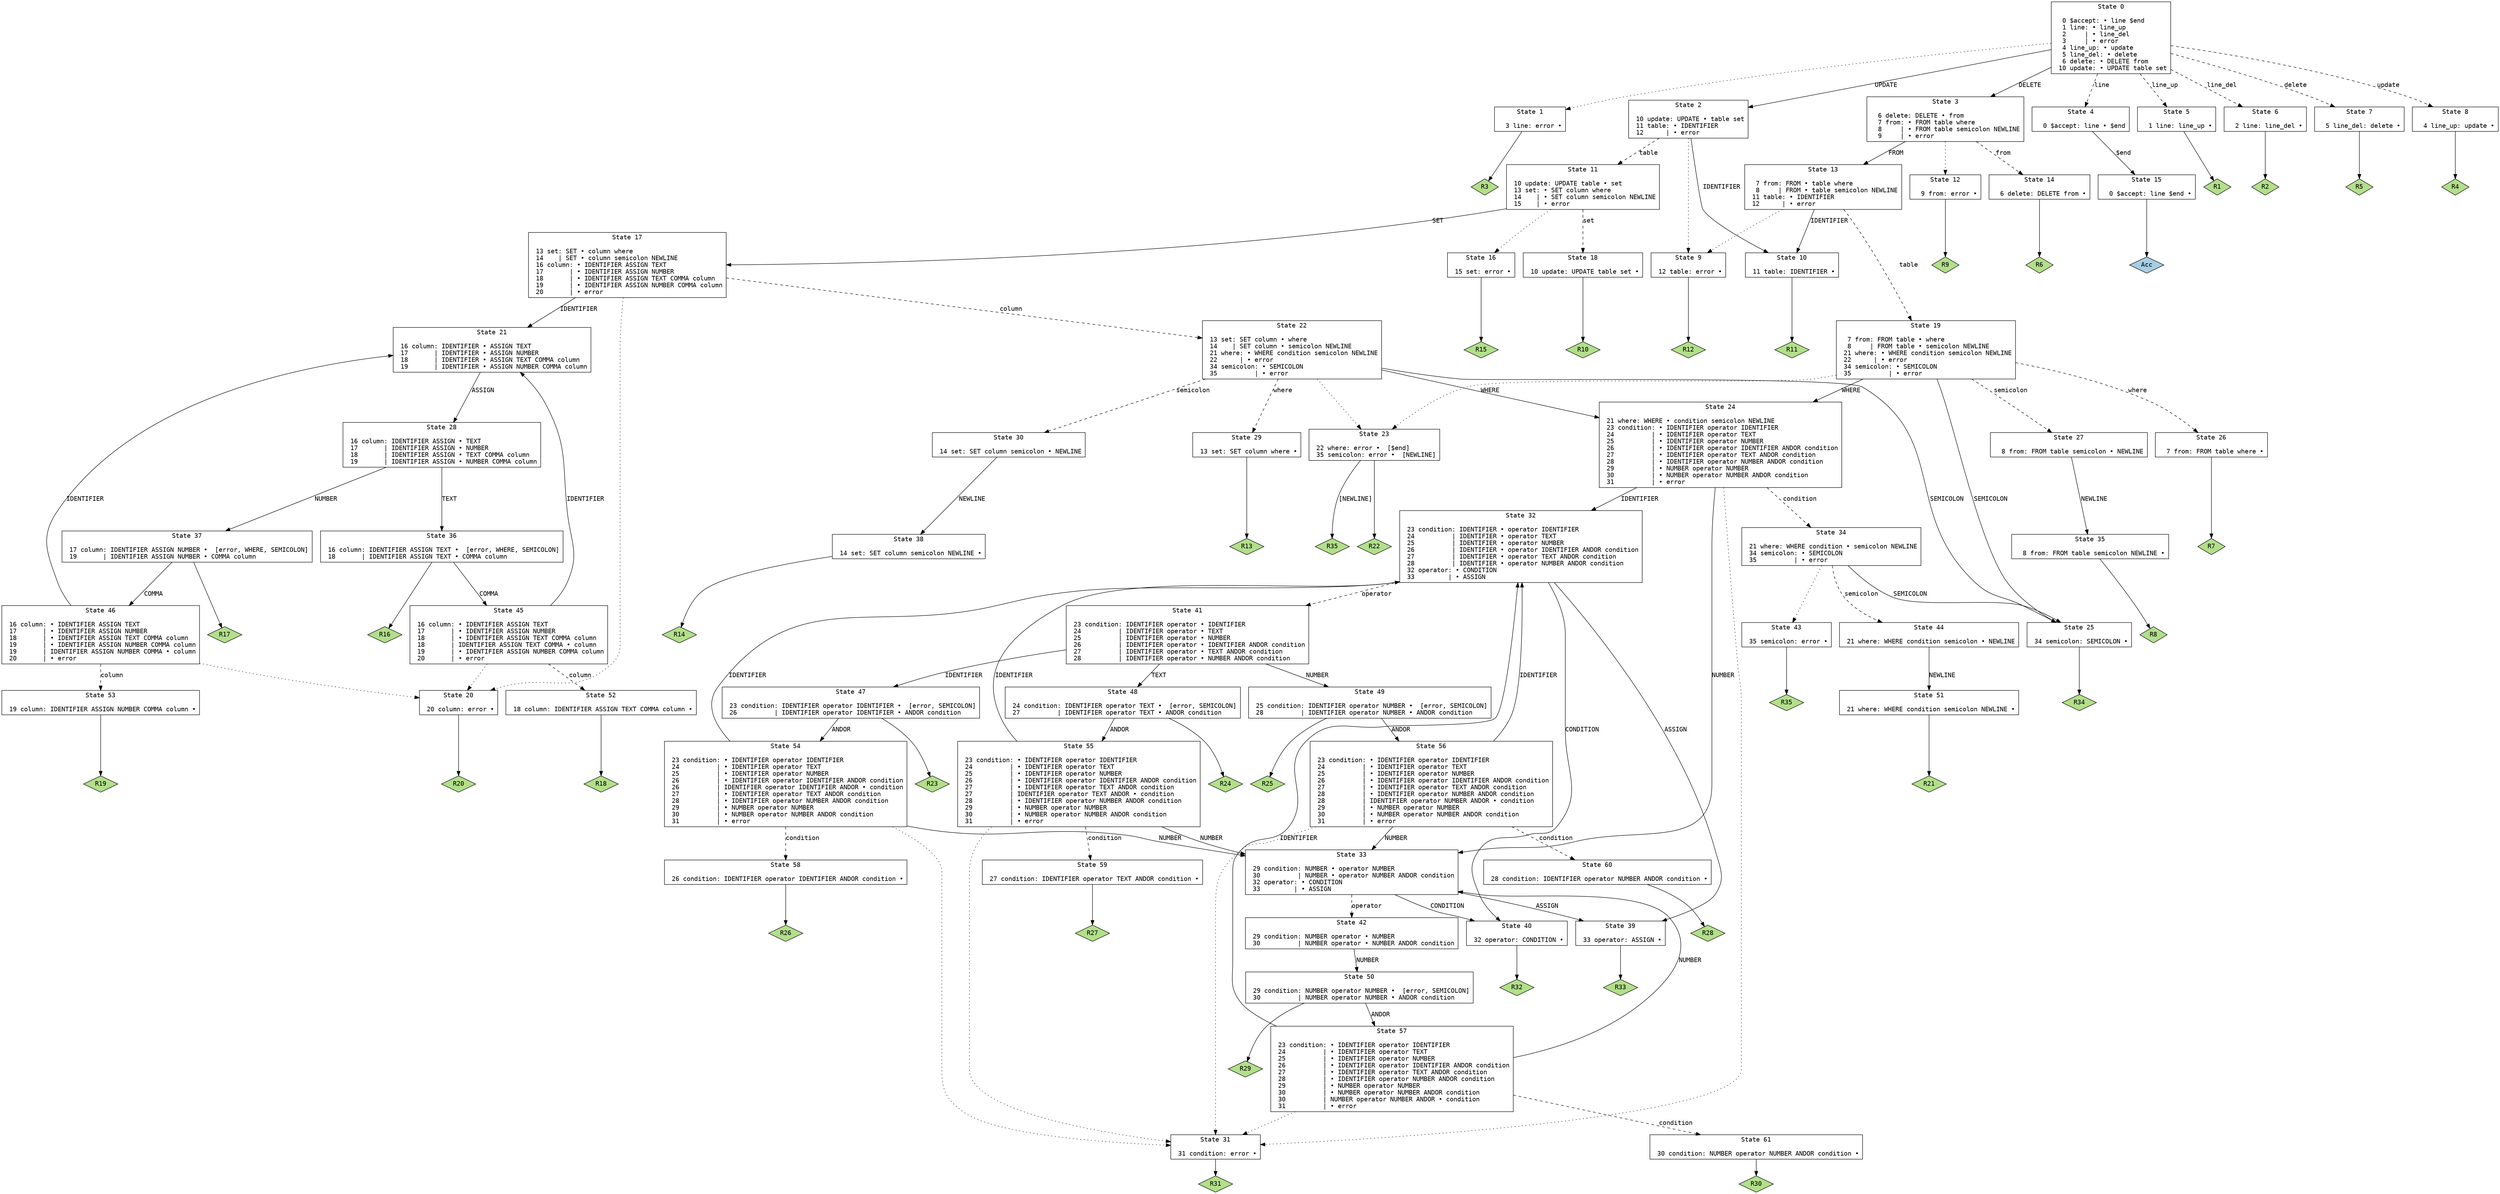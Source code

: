 // Generated by GNU Bison 3.8.2.
// Report bugs to <bug-bison@gnu.org>.
// Home page: <https://www.gnu.org/software/bison/>.

digraph "main.y"
{
  node [fontname = courier, shape = box, colorscheme = paired6]
  edge [fontname = courier]

  0 [label="State 0\n\l  0 $accept: • line $end\l  1 line: • line_up\l  2     | • line_del\l  3     | • error\l  4 line_up: • update\l  5 line_del: • delete\l  6 delete: • DELETE from\l 10 update: • UPDATE table set\l"]
  0 -> 1 [style=dotted]
  0 -> 2 [style=solid label="UPDATE"]
  0 -> 3 [style=solid label="DELETE"]
  0 -> 4 [style=dashed label="line"]
  0 -> 5 [style=dashed label="line_up"]
  0 -> 6 [style=dashed label="line_del"]
  0 -> 7 [style=dashed label="delete"]
  0 -> 8 [style=dashed label="update"]
  1 [label="State 1\n\l  3 line: error •\l"]
  1 -> "1R3" [style=solid]
 "1R3" [label="R3", fillcolor=3, shape=diamond, style=filled]
  2 [label="State 2\n\l 10 update: UPDATE • table set\l 11 table: • IDENTIFIER\l 12      | • error\l"]
  2 -> 9 [style=dotted]
  2 -> 10 [style=solid label="IDENTIFIER"]
  2 -> 11 [style=dashed label="table"]
  3 [label="State 3\n\l  6 delete: DELETE • from\l  7 from: • FROM table where\l  8     | • FROM table semicolon NEWLINE\l  9     | • error\l"]
  3 -> 12 [style=dotted]
  3 -> 13 [style=solid label="FROM"]
  3 -> 14 [style=dashed label="from"]
  4 [label="State 4\n\l  0 $accept: line • $end\l"]
  4 -> 15 [style=solid label="$end"]
  5 [label="State 5\n\l  1 line: line_up •\l"]
  5 -> "5R1" [style=solid]
 "5R1" [label="R1", fillcolor=3, shape=diamond, style=filled]
  6 [label="State 6\n\l  2 line: line_del •\l"]
  6 -> "6R2" [style=solid]
 "6R2" [label="R2", fillcolor=3, shape=diamond, style=filled]
  7 [label="State 7\n\l  5 line_del: delete •\l"]
  7 -> "7R5" [style=solid]
 "7R5" [label="R5", fillcolor=3, shape=diamond, style=filled]
  8 [label="State 8\n\l  4 line_up: update •\l"]
  8 -> "8R4" [style=solid]
 "8R4" [label="R4", fillcolor=3, shape=diamond, style=filled]
  9 [label="State 9\n\l 12 table: error •\l"]
  9 -> "9R12" [style=solid]
 "9R12" [label="R12", fillcolor=3, shape=diamond, style=filled]
  10 [label="State 10\n\l 11 table: IDENTIFIER •\l"]
  10 -> "10R11" [style=solid]
 "10R11" [label="R11", fillcolor=3, shape=diamond, style=filled]
  11 [label="State 11\n\l 10 update: UPDATE table • set\l 13 set: • SET column where\l 14    | • SET column semicolon NEWLINE\l 15    | • error\l"]
  11 -> 16 [style=dotted]
  11 -> 17 [style=solid label="SET"]
  11 -> 18 [style=dashed label="set"]
  12 [label="State 12\n\l  9 from: error •\l"]
  12 -> "12R9" [style=solid]
 "12R9" [label="R9", fillcolor=3, shape=diamond, style=filled]
  13 [label="State 13\n\l  7 from: FROM • table where\l  8     | FROM • table semicolon NEWLINE\l 11 table: • IDENTIFIER\l 12      | • error\l"]
  13 -> 9 [style=dotted]
  13 -> 10 [style=solid label="IDENTIFIER"]
  13 -> 19 [style=dashed label="table"]
  14 [label="State 14\n\l  6 delete: DELETE from •\l"]
  14 -> "14R6" [style=solid]
 "14R6" [label="R6", fillcolor=3, shape=diamond, style=filled]
  15 [label="State 15\n\l  0 $accept: line $end •\l"]
  15 -> "15R0" [style=solid]
 "15R0" [label="Acc", fillcolor=1, shape=diamond, style=filled]
  16 [label="State 16\n\l 15 set: error •\l"]
  16 -> "16R15" [style=solid]
 "16R15" [label="R15", fillcolor=3, shape=diamond, style=filled]
  17 [label="State 17\n\l 13 set: SET • column where\l 14    | SET • column semicolon NEWLINE\l 16 column: • IDENTIFIER ASSIGN TEXT\l 17       | • IDENTIFIER ASSIGN NUMBER\l 18       | • IDENTIFIER ASSIGN TEXT COMMA column\l 19       | • IDENTIFIER ASSIGN NUMBER COMMA column\l 20       | • error\l"]
  17 -> 20 [style=dotted]
  17 -> 21 [style=solid label="IDENTIFIER"]
  17 -> 22 [style=dashed label="column"]
  18 [label="State 18\n\l 10 update: UPDATE table set •\l"]
  18 -> "18R10" [style=solid]
 "18R10" [label="R10", fillcolor=3, shape=diamond, style=filled]
  19 [label="State 19\n\l  7 from: FROM table • where\l  8     | FROM table • semicolon NEWLINE\l 21 where: • WHERE condition semicolon NEWLINE\l 22      | • error\l 34 semicolon: • SEMICOLON\l 35          | • error\l"]
  19 -> 23 [style=dotted]
  19 -> 24 [style=solid label="WHERE"]
  19 -> 25 [style=solid label="SEMICOLON"]
  19 -> 26 [style=dashed label="where"]
  19 -> 27 [style=dashed label="semicolon"]
  20 [label="State 20\n\l 20 column: error •\l"]
  20 -> "20R20" [style=solid]
 "20R20" [label="R20", fillcolor=3, shape=diamond, style=filled]
  21 [label="State 21\n\l 16 column: IDENTIFIER • ASSIGN TEXT\l 17       | IDENTIFIER • ASSIGN NUMBER\l 18       | IDENTIFIER • ASSIGN TEXT COMMA column\l 19       | IDENTIFIER • ASSIGN NUMBER COMMA column\l"]
  21 -> 28 [style=solid label="ASSIGN"]
  22 [label="State 22\n\l 13 set: SET column • where\l 14    | SET column • semicolon NEWLINE\l 21 where: • WHERE condition semicolon NEWLINE\l 22      | • error\l 34 semicolon: • SEMICOLON\l 35          | • error\l"]
  22 -> 23 [style=dotted]
  22 -> 24 [style=solid label="WHERE"]
  22 -> 25 [style=solid label="SEMICOLON"]
  22 -> 29 [style=dashed label="where"]
  22 -> 30 [style=dashed label="semicolon"]
  23 [label="State 23\n\l 22 where: error •  [$end]\l 35 semicolon: error •  [NEWLINE]\l"]
  23 -> "23R22" [style=solid]
 "23R22" [label="R22", fillcolor=3, shape=diamond, style=filled]
  23 -> "23R35" [label="[NEWLINE]", style=solid]
 "23R35" [label="R35", fillcolor=3, shape=diamond, style=filled]
  24 [label="State 24\n\l 21 where: WHERE • condition semicolon NEWLINE\l 23 condition: • IDENTIFIER operator IDENTIFIER\l 24          | • IDENTIFIER operator TEXT\l 25          | • IDENTIFIER operator NUMBER\l 26          | • IDENTIFIER operator IDENTIFIER ANDOR condition\l 27          | • IDENTIFIER operator TEXT ANDOR condition\l 28          | • IDENTIFIER operator NUMBER ANDOR condition\l 29          | • NUMBER operator NUMBER\l 30          | • NUMBER operator NUMBER ANDOR condition\l 31          | • error\l"]
  24 -> 31 [style=dotted]
  24 -> 32 [style=solid label="IDENTIFIER"]
  24 -> 33 [style=solid label="NUMBER"]
  24 -> 34 [style=dashed label="condition"]
  25 [label="State 25\n\l 34 semicolon: SEMICOLON •\l"]
  25 -> "25R34" [style=solid]
 "25R34" [label="R34", fillcolor=3, shape=diamond, style=filled]
  26 [label="State 26\n\l  7 from: FROM table where •\l"]
  26 -> "26R7" [style=solid]
 "26R7" [label="R7", fillcolor=3, shape=diamond, style=filled]
  27 [label="State 27\n\l  8 from: FROM table semicolon • NEWLINE\l"]
  27 -> 35 [style=solid label="NEWLINE"]
  28 [label="State 28\n\l 16 column: IDENTIFIER ASSIGN • TEXT\l 17       | IDENTIFIER ASSIGN • NUMBER\l 18       | IDENTIFIER ASSIGN • TEXT COMMA column\l 19       | IDENTIFIER ASSIGN • NUMBER COMMA column\l"]
  28 -> 36 [style=solid label="TEXT"]
  28 -> 37 [style=solid label="NUMBER"]
  29 [label="State 29\n\l 13 set: SET column where •\l"]
  29 -> "29R13" [style=solid]
 "29R13" [label="R13", fillcolor=3, shape=diamond, style=filled]
  30 [label="State 30\n\l 14 set: SET column semicolon • NEWLINE\l"]
  30 -> 38 [style=solid label="NEWLINE"]
  31 [label="State 31\n\l 31 condition: error •\l"]
  31 -> "31R31" [style=solid]
 "31R31" [label="R31", fillcolor=3, shape=diamond, style=filled]
  32 [label="State 32\n\l 23 condition: IDENTIFIER • operator IDENTIFIER\l 24          | IDENTIFIER • operator TEXT\l 25          | IDENTIFIER • operator NUMBER\l 26          | IDENTIFIER • operator IDENTIFIER ANDOR condition\l 27          | IDENTIFIER • operator TEXT ANDOR condition\l 28          | IDENTIFIER • operator NUMBER ANDOR condition\l 32 operator: • CONDITION\l 33         | • ASSIGN\l"]
  32 -> 39 [style=solid label="ASSIGN"]
  32 -> 40 [style=solid label="CONDITION"]
  32 -> 41 [style=dashed label="operator"]
  33 [label="State 33\n\l 29 condition: NUMBER • operator NUMBER\l 30          | NUMBER • operator NUMBER ANDOR condition\l 32 operator: • CONDITION\l 33         | • ASSIGN\l"]
  33 -> 39 [style=solid label="ASSIGN"]
  33 -> 40 [style=solid label="CONDITION"]
  33 -> 42 [style=dashed label="operator"]
  34 [label="State 34\n\l 21 where: WHERE condition • semicolon NEWLINE\l 34 semicolon: • SEMICOLON\l 35          | • error\l"]
  34 -> 43 [style=dotted]
  34 -> 25 [style=solid label="SEMICOLON"]
  34 -> 44 [style=dashed label="semicolon"]
  35 [label="State 35\n\l  8 from: FROM table semicolon NEWLINE •\l"]
  35 -> "35R8" [style=solid]
 "35R8" [label="R8", fillcolor=3, shape=diamond, style=filled]
  36 [label="State 36\n\l 16 column: IDENTIFIER ASSIGN TEXT •  [error, WHERE, SEMICOLON]\l 18       | IDENTIFIER ASSIGN TEXT • COMMA column\l"]
  36 -> 45 [style=solid label="COMMA"]
  36 -> "36R16" [style=solid]
 "36R16" [label="R16", fillcolor=3, shape=diamond, style=filled]
  37 [label="State 37\n\l 17 column: IDENTIFIER ASSIGN NUMBER •  [error, WHERE, SEMICOLON]\l 19       | IDENTIFIER ASSIGN NUMBER • COMMA column\l"]
  37 -> 46 [style=solid label="COMMA"]
  37 -> "37R17" [style=solid]
 "37R17" [label="R17", fillcolor=3, shape=diamond, style=filled]
  38 [label="State 38\n\l 14 set: SET column semicolon NEWLINE •\l"]
  38 -> "38R14" [style=solid]
 "38R14" [label="R14", fillcolor=3, shape=diamond, style=filled]
  39 [label="State 39\n\l 33 operator: ASSIGN •\l"]
  39 -> "39R33" [style=solid]
 "39R33" [label="R33", fillcolor=3, shape=diamond, style=filled]
  40 [label="State 40\n\l 32 operator: CONDITION •\l"]
  40 -> "40R32" [style=solid]
 "40R32" [label="R32", fillcolor=3, shape=diamond, style=filled]
  41 [label="State 41\n\l 23 condition: IDENTIFIER operator • IDENTIFIER\l 24          | IDENTIFIER operator • TEXT\l 25          | IDENTIFIER operator • NUMBER\l 26          | IDENTIFIER operator • IDENTIFIER ANDOR condition\l 27          | IDENTIFIER operator • TEXT ANDOR condition\l 28          | IDENTIFIER operator • NUMBER ANDOR condition\l"]
  41 -> 47 [style=solid label="IDENTIFIER"]
  41 -> 48 [style=solid label="TEXT"]
  41 -> 49 [style=solid label="NUMBER"]
  42 [label="State 42\n\l 29 condition: NUMBER operator • NUMBER\l 30          | NUMBER operator • NUMBER ANDOR condition\l"]
  42 -> 50 [style=solid label="NUMBER"]
  43 [label="State 43\n\l 35 semicolon: error •\l"]
  43 -> "43R35" [style=solid]
 "43R35" [label="R35", fillcolor=3, shape=diamond, style=filled]
  44 [label="State 44\n\l 21 where: WHERE condition semicolon • NEWLINE\l"]
  44 -> 51 [style=solid label="NEWLINE"]
  45 [label="State 45\n\l 16 column: • IDENTIFIER ASSIGN TEXT\l 17       | • IDENTIFIER ASSIGN NUMBER\l 18       | • IDENTIFIER ASSIGN TEXT COMMA column\l 18       | IDENTIFIER ASSIGN TEXT COMMA • column\l 19       | • IDENTIFIER ASSIGN NUMBER COMMA column\l 20       | • error\l"]
  45 -> 20 [style=dotted]
  45 -> 21 [style=solid label="IDENTIFIER"]
  45 -> 52 [style=dashed label="column"]
  46 [label="State 46\n\l 16 column: • IDENTIFIER ASSIGN TEXT\l 17       | • IDENTIFIER ASSIGN NUMBER\l 18       | • IDENTIFIER ASSIGN TEXT COMMA column\l 19       | • IDENTIFIER ASSIGN NUMBER COMMA column\l 19       | IDENTIFIER ASSIGN NUMBER COMMA • column\l 20       | • error\l"]
  46 -> 20 [style=dotted]
  46 -> 21 [style=solid label="IDENTIFIER"]
  46 -> 53 [style=dashed label="column"]
  47 [label="State 47\n\l 23 condition: IDENTIFIER operator IDENTIFIER •  [error, SEMICOLON]\l 26          | IDENTIFIER operator IDENTIFIER • ANDOR condition\l"]
  47 -> 54 [style=solid label="ANDOR"]
  47 -> "47R23" [style=solid]
 "47R23" [label="R23", fillcolor=3, shape=diamond, style=filled]
  48 [label="State 48\n\l 24 condition: IDENTIFIER operator TEXT •  [error, SEMICOLON]\l 27          | IDENTIFIER operator TEXT • ANDOR condition\l"]
  48 -> 55 [style=solid label="ANDOR"]
  48 -> "48R24" [style=solid]
 "48R24" [label="R24", fillcolor=3, shape=diamond, style=filled]
  49 [label="State 49\n\l 25 condition: IDENTIFIER operator NUMBER •  [error, SEMICOLON]\l 28          | IDENTIFIER operator NUMBER • ANDOR condition\l"]
  49 -> 56 [style=solid label="ANDOR"]
  49 -> "49R25" [style=solid]
 "49R25" [label="R25", fillcolor=3, shape=diamond, style=filled]
  50 [label="State 50\n\l 29 condition: NUMBER operator NUMBER •  [error, SEMICOLON]\l 30          | NUMBER operator NUMBER • ANDOR condition\l"]
  50 -> 57 [style=solid label="ANDOR"]
  50 -> "50R29" [style=solid]
 "50R29" [label="R29", fillcolor=3, shape=diamond, style=filled]
  51 [label="State 51\n\l 21 where: WHERE condition semicolon NEWLINE •\l"]
  51 -> "51R21" [style=solid]
 "51R21" [label="R21", fillcolor=3, shape=diamond, style=filled]
  52 [label="State 52\n\l 18 column: IDENTIFIER ASSIGN TEXT COMMA column •\l"]
  52 -> "52R18" [style=solid]
 "52R18" [label="R18", fillcolor=3, shape=diamond, style=filled]
  53 [label="State 53\n\l 19 column: IDENTIFIER ASSIGN NUMBER COMMA column •\l"]
  53 -> "53R19" [style=solid]
 "53R19" [label="R19", fillcolor=3, shape=diamond, style=filled]
  54 [label="State 54\n\l 23 condition: • IDENTIFIER operator IDENTIFIER\l 24          | • IDENTIFIER operator TEXT\l 25          | • IDENTIFIER operator NUMBER\l 26          | • IDENTIFIER operator IDENTIFIER ANDOR condition\l 26          | IDENTIFIER operator IDENTIFIER ANDOR • condition\l 27          | • IDENTIFIER operator TEXT ANDOR condition\l 28          | • IDENTIFIER operator NUMBER ANDOR condition\l 29          | • NUMBER operator NUMBER\l 30          | • NUMBER operator NUMBER ANDOR condition\l 31          | • error\l"]
  54 -> 31 [style=dotted]
  54 -> 32 [style=solid label="IDENTIFIER"]
  54 -> 33 [style=solid label="NUMBER"]
  54 -> 58 [style=dashed label="condition"]
  55 [label="State 55\n\l 23 condition: • IDENTIFIER operator IDENTIFIER\l 24          | • IDENTIFIER operator TEXT\l 25          | • IDENTIFIER operator NUMBER\l 26          | • IDENTIFIER operator IDENTIFIER ANDOR condition\l 27          | • IDENTIFIER operator TEXT ANDOR condition\l 27          | IDENTIFIER operator TEXT ANDOR • condition\l 28          | • IDENTIFIER operator NUMBER ANDOR condition\l 29          | • NUMBER operator NUMBER\l 30          | • NUMBER operator NUMBER ANDOR condition\l 31          | • error\l"]
  55 -> 31 [style=dotted]
  55 -> 32 [style=solid label="IDENTIFIER"]
  55 -> 33 [style=solid label="NUMBER"]
  55 -> 59 [style=dashed label="condition"]
  56 [label="State 56\n\l 23 condition: • IDENTIFIER operator IDENTIFIER\l 24          | • IDENTIFIER operator TEXT\l 25          | • IDENTIFIER operator NUMBER\l 26          | • IDENTIFIER operator IDENTIFIER ANDOR condition\l 27          | • IDENTIFIER operator TEXT ANDOR condition\l 28          | • IDENTIFIER operator NUMBER ANDOR condition\l 28          | IDENTIFIER operator NUMBER ANDOR • condition\l 29          | • NUMBER operator NUMBER\l 30          | • NUMBER operator NUMBER ANDOR condition\l 31          | • error\l"]
  56 -> 31 [style=dotted]
  56 -> 32 [style=solid label="IDENTIFIER"]
  56 -> 33 [style=solid label="NUMBER"]
  56 -> 60 [style=dashed label="condition"]
  57 [label="State 57\n\l 23 condition: • IDENTIFIER operator IDENTIFIER\l 24          | • IDENTIFIER operator TEXT\l 25          | • IDENTIFIER operator NUMBER\l 26          | • IDENTIFIER operator IDENTIFIER ANDOR condition\l 27          | • IDENTIFIER operator TEXT ANDOR condition\l 28          | • IDENTIFIER operator NUMBER ANDOR condition\l 29          | • NUMBER operator NUMBER\l 30          | • NUMBER operator NUMBER ANDOR condition\l 30          | NUMBER operator NUMBER ANDOR • condition\l 31          | • error\l"]
  57 -> 31 [style=dotted]
  57 -> 32 [style=solid label="IDENTIFIER"]
  57 -> 33 [style=solid label="NUMBER"]
  57 -> 61 [style=dashed label="condition"]
  58 [label="State 58\n\l 26 condition: IDENTIFIER operator IDENTIFIER ANDOR condition •\l"]
  58 -> "58R26" [style=solid]
 "58R26" [label="R26", fillcolor=3, shape=diamond, style=filled]
  59 [label="State 59\n\l 27 condition: IDENTIFIER operator TEXT ANDOR condition •\l"]
  59 -> "59R27" [style=solid]
 "59R27" [label="R27", fillcolor=3, shape=diamond, style=filled]
  60 [label="State 60\n\l 28 condition: IDENTIFIER operator NUMBER ANDOR condition •\l"]
  60 -> "60R28" [style=solid]
 "60R28" [label="R28", fillcolor=3, shape=diamond, style=filled]
  61 [label="State 61\n\l 30 condition: NUMBER operator NUMBER ANDOR condition •\l"]
  61 -> "61R30" [style=solid]
 "61R30" [label="R30", fillcolor=3, shape=diamond, style=filled]
}

